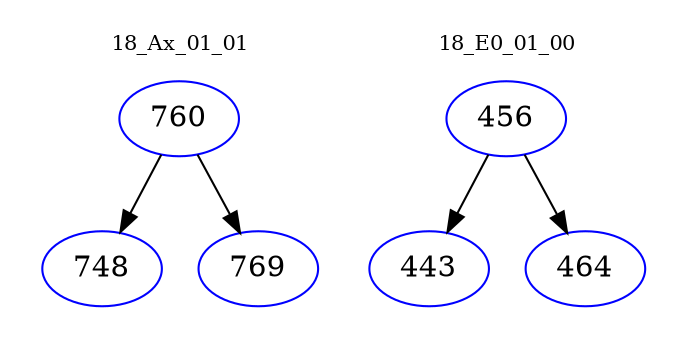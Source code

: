 digraph{
subgraph cluster_0 {
color = white
label = "18_Ax_01_01";
fontsize=10;
T0_760 [label="760", color="blue"]
T0_760 -> T0_748 [color="black"]
T0_748 [label="748", color="blue"]
T0_760 -> T0_769 [color="black"]
T0_769 [label="769", color="blue"]
}
subgraph cluster_1 {
color = white
label = "18_E0_01_00";
fontsize=10;
T1_456 [label="456", color="blue"]
T1_456 -> T1_443 [color="black"]
T1_443 [label="443", color="blue"]
T1_456 -> T1_464 [color="black"]
T1_464 [label="464", color="blue"]
}
}
